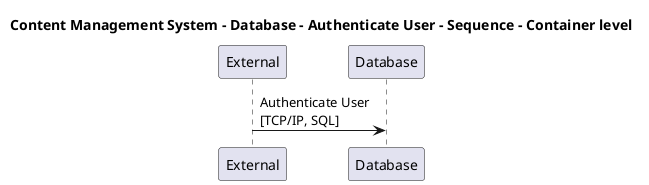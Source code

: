 @startuml

title Content Management System - Database - Authenticate User - Sequence - Container level

participant "External" as C4InterFlow.SoftwareSystems.ExternalSystem
participant "Database" as ContentManagementSystem.SoftwareSystems.Database

C4InterFlow.SoftwareSystems.ExternalSystem -> ContentManagementSystem.SoftwareSystems.Database : Authenticate User\n[TCP/IP, SQL]


@enduml
